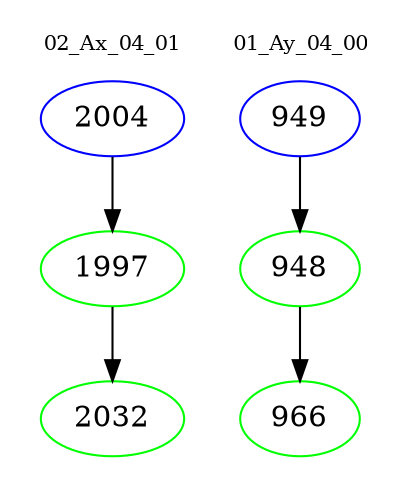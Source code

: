 digraph{
subgraph cluster_0 {
color = white
label = "02_Ax_04_01";
fontsize=10;
T0_2004 [label="2004", color="blue"]
T0_2004 -> T0_1997 [color="black"]
T0_1997 [label="1997", color="green"]
T0_1997 -> T0_2032 [color="black"]
T0_2032 [label="2032", color="green"]
}
subgraph cluster_1 {
color = white
label = "01_Ay_04_00";
fontsize=10;
T1_949 [label="949", color="blue"]
T1_949 -> T1_948 [color="black"]
T1_948 [label="948", color="green"]
T1_948 -> T1_966 [color="black"]
T1_966 [label="966", color="green"]
}
}
